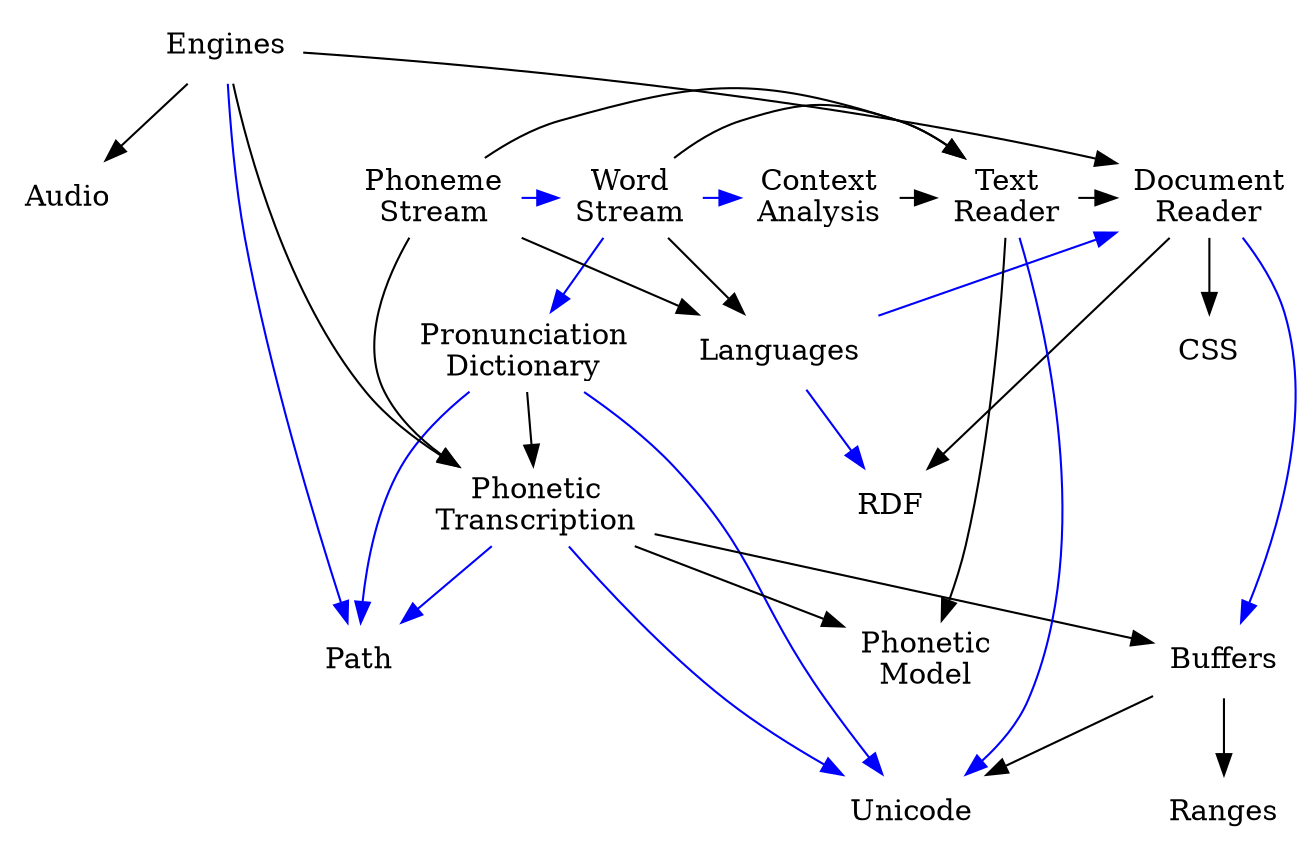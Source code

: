 digraph "Architecture" {

	audio                  [shape=none, label="Audio", URL="group__audio.html"]
	buffers                [shape=none, label="Buffers", URL="group__buffers.html"]
	css                    [shape=none, label="CSS", URL="group__css.html"]
	dictionary             [shape=none, label="Pronunciation&#x0A;Dictionary", URL="group__dictionary.html"]
	languages              [shape=none, label="Languages", URL="group__languages.html"]
	path                   [shape=none, label="Path", URL="group__path.html"]
	phoneme_model          [shape=none, label="Phonetic&#x0A;Model", URL="group__phoneme.html"]
	phoneme_transcription  [shape=none, label="Phonetic&#x0A;Transcription", URL="group__phonetic__transcription.html"]
	ranges                 [shape=none, label="Ranges", URL="group__ranges.html"]
	rdf                    [shape=none, label="RDF", URL="group__rdf.html"]
	tts_engines            [shape=none, label="Engines", URL="group__tts__engines.html"]
	unicode                [shape=none, label="Unicode", URL="group__unicode.html"]

	subgraph { rank=same;

	document_reader        [shape=none, label="Document&#x0A;Reader", URL="group__document__reader.html"]
	text_reader            [shape=none, label="Text&#x0A;Reader", URL="group__text__reader.html"]
	context_analysis       [shape=none, label="Context&#x0A;Analysis", URL="group__context__analysis.html"]
	word_stream            [shape=none, label="Word&#x0A;Stream", URL="group__word__stream.html"]
	phoneme_stream         [shape=none, label="Phoneme&#x0A;Stream", URL="group__phoneme__stream.html"]

	}

	// usage (API)

	buffers -> ranges [color=black]
	buffers -> unicode [color=black]

	dictionary -> phoneme_transcription [color=black]

	document_reader -> rdf     [color=black]
	document_reader -> css     [color=black]

	phoneme_transcription -> buffers [color=black]
	phoneme_transcription -> phoneme_model [color=black]

	text_reader -> phoneme_model [color=black]
	text_reader -> document_reader [color=black]

	context_analysis -> text_reader [color=black]

	word_stream -> text_reader [color=black]
	word_stream -> languages [color=black]

	phoneme_stream -> text_reader [color=black]
	phoneme_stream -> languages [color=black]
	phoneme_stream -> phoneme_transcription [color=black]

	tts_engines -> document_reader [color=black]
	tts_engines -> audio [color=black]
	tts_engines -> phoneme_transcription [color=black]

	// usage (implementation)

	dictionary -> path [color=blue]
	dictionary -> unicode [color=blue]

	document_reader -> buffers [color=blue]

	languages -> rdf [color=blue]
	languages -> document_reader [color=blue]

	phoneme_transcription -> path [color=blue]
	phoneme_transcription -> unicode [color=blue]

	tts_engines -> path [color=blue]

	text_reader -> unicode [color=blue]

	word_stream -> context_analysis [color=blue]
	word_stream -> dictionary [color=blue]

	phoneme_stream -> word_stream [color=blue]

}

